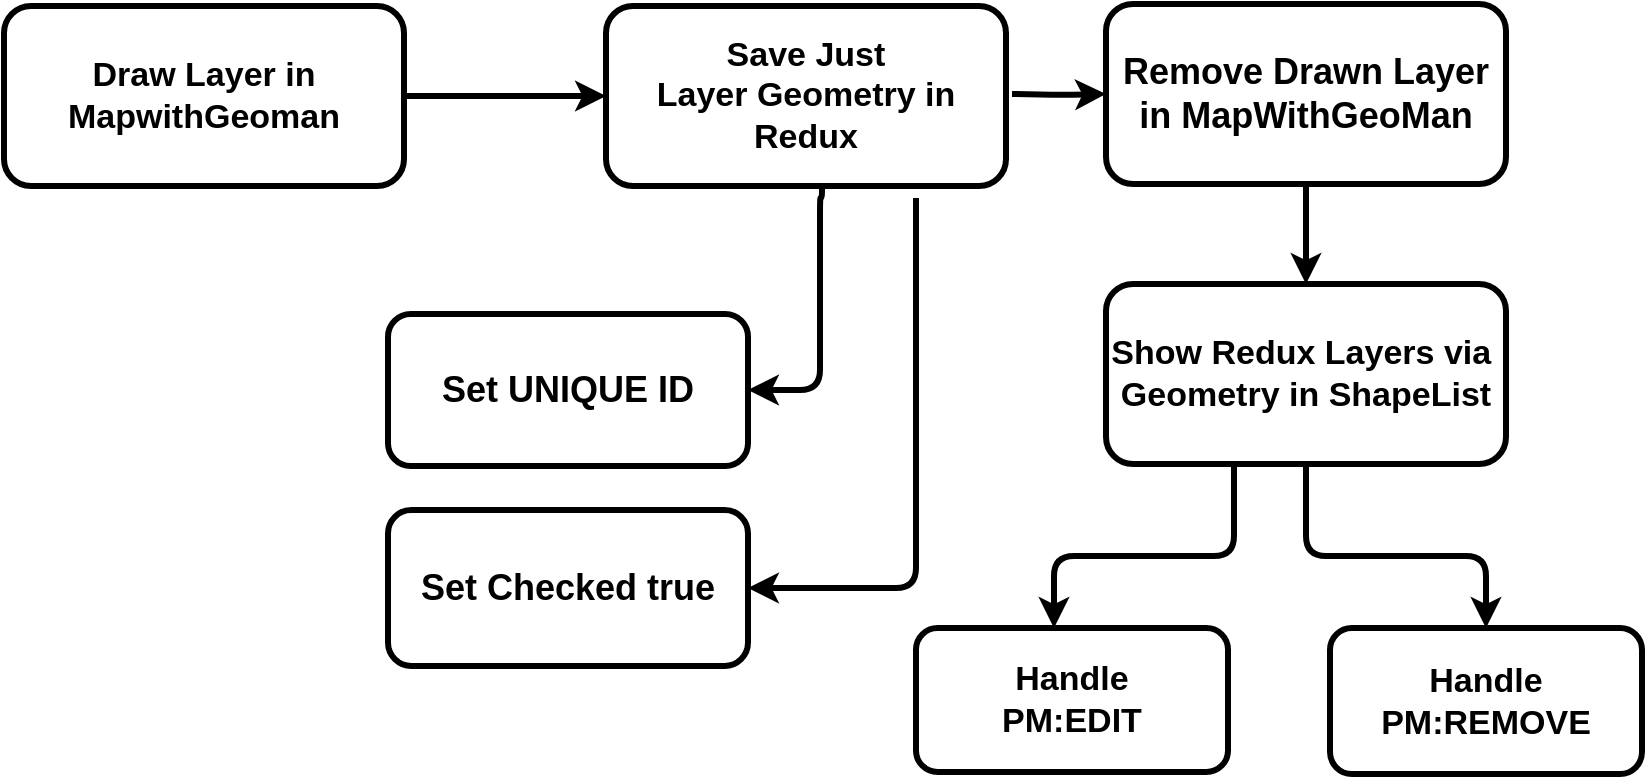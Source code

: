 <mxfile version="14.7.2" type="github">
  <diagram id="BDgXLLoh-gGxEVWbZGpa" name="Page-1">
    <mxGraphModel dx="1102" dy="586" grid="1" gridSize="12" guides="1" tooltips="1" connect="1" arrows="1" fold="1" page="1" pageScale="1" pageWidth="850" pageHeight="1100" math="0" shadow="0">
      <root>
        <mxCell id="0" />
        <mxCell id="1" parent="0" />
        <mxCell id="56krN9JtWcQovuQ4WFig-12" value="" style="edgeStyle=orthogonalEdgeStyle;curved=0;rounded=1;sketch=0;orthogonalLoop=1;jettySize=auto;html=1;strokeWidth=3;" edge="1" parent="1" source="56krN9JtWcQovuQ4WFig-3" target="56krN9JtWcQovuQ4WFig-6">
          <mxGeometry relative="1" as="geometry" />
        </mxCell>
        <mxCell id="56krN9JtWcQovuQ4WFig-3" value="Remove Drawn Layer in MapWithGeoMan" style="rounded=1;whiteSpace=wrap;html=1;sketch=0;strokeWidth=3;fontSize=18;fontStyle=1;" vertex="1" parent="1">
          <mxGeometry x="575" y="59" width="200" height="90" as="geometry" />
        </mxCell>
        <mxCell id="56krN9JtWcQovuQ4WFig-11" value="" style="edgeStyle=orthogonalEdgeStyle;curved=0;rounded=1;sketch=0;orthogonalLoop=1;jettySize=auto;html=1;fontStyle=0;fontSize=14;spacing=3;strokeWidth=3;" edge="1" parent="1" target="56krN9JtWcQovuQ4WFig-3">
          <mxGeometry relative="1" as="geometry">
            <mxPoint x="528" y="104" as="sourcePoint" />
          </mxGeometry>
        </mxCell>
        <mxCell id="56krN9JtWcQovuQ4WFig-5" value="Save Just &lt;br style=&quot;font-size: 17px;&quot;&gt;Layer Geometry in Redux" style="rounded=1;whiteSpace=wrap;html=1;strokeWidth=3;shadow=0;fontSize=17;fontStyle=1;" vertex="1" parent="1">
          <mxGeometry x="325" y="60" width="200" height="90" as="geometry" />
        </mxCell>
        <mxCell id="56krN9JtWcQovuQ4WFig-23" value="" style="edgeStyle=orthogonalEdgeStyle;curved=0;rounded=1;sketch=0;orthogonalLoop=1;jettySize=auto;html=1;fontSize=18;strokeWidth=3;" edge="1" parent="1" source="56krN9JtWcQovuQ4WFig-6" target="56krN9JtWcQovuQ4WFig-22">
          <mxGeometry relative="1" as="geometry">
            <Array as="points">
              <mxPoint x="675" y="335" />
              <mxPoint x="765" y="335" />
            </Array>
          </mxGeometry>
        </mxCell>
        <mxCell id="56krN9JtWcQovuQ4WFig-25" value="" style="edgeStyle=orthogonalEdgeStyle;curved=0;rounded=1;sketch=0;orthogonalLoop=1;jettySize=auto;html=1;fontSize=18;strokeWidth=3;" edge="1" parent="1" source="56krN9JtWcQovuQ4WFig-6">
          <mxGeometry relative="1" as="geometry">
            <mxPoint x="549" y="371" as="targetPoint" />
            <Array as="points">
              <mxPoint x="639" y="335" />
              <mxPoint x="549" y="335" />
            </Array>
          </mxGeometry>
        </mxCell>
        <mxCell id="56krN9JtWcQovuQ4WFig-6" value="Show Redux Layers via&amp;nbsp;&lt;br style=&quot;font-size: 17px;&quot;&gt;Geometry in ShapeList" style="rounded=1;whiteSpace=wrap;html=1;strokeWidth=3;shadow=0;fontStyle=1;fontSize=17;" vertex="1" parent="1">
          <mxGeometry x="575" y="199" width="200" height="90" as="geometry" />
        </mxCell>
        <mxCell id="56krN9JtWcQovuQ4WFig-30" value="" style="edgeStyle=orthogonalEdgeStyle;curved=0;rounded=1;sketch=0;orthogonalLoop=1;jettySize=auto;html=1;fontSize=14;strokeWidth=3;" edge="1" parent="1" source="56krN9JtWcQovuQ4WFig-8" target="56krN9JtWcQovuQ4WFig-5">
          <mxGeometry relative="1" as="geometry" />
        </mxCell>
        <mxCell id="56krN9JtWcQovuQ4WFig-8" value="Draw Layer in MapwithGeoman" style="rounded=1;whiteSpace=wrap;html=1;strokeWidth=3;shadow=0;fontSize=17;fontStyle=1;" vertex="1" parent="1">
          <mxGeometry x="24" y="60" width="200" height="90" as="geometry" />
        </mxCell>
        <mxCell id="56krN9JtWcQovuQ4WFig-21" style="edgeStyle=orthogonalEdgeStyle;curved=0;rounded=1;sketch=0;orthogonalLoop=1;jettySize=auto;html=1;fontSize=17;strokeWidth=3;exitX=0.54;exitY=1;exitDx=0;exitDy=0;exitPerimeter=0;" edge="1" parent="1" source="56krN9JtWcQovuQ4WFig-5" target="56krN9JtWcQovuQ4WFig-19">
          <mxGeometry relative="1" as="geometry">
            <mxPoint x="384" y="156" as="sourcePoint" />
            <Array as="points">
              <mxPoint x="433" y="156" />
              <mxPoint x="432" y="156" />
              <mxPoint x="432" y="252" />
            </Array>
          </mxGeometry>
        </mxCell>
        <mxCell id="56krN9JtWcQovuQ4WFig-19" value="Set UNIQUE ID" style="rounded=1;whiteSpace=wrap;html=1;sketch=0;fontSize=18;fontStyle=1;strokeWidth=3;" vertex="1" parent="1">
          <mxGeometry x="216" y="214" width="180" height="76" as="geometry" />
        </mxCell>
        <mxCell id="56krN9JtWcQovuQ4WFig-22" value="Handle&lt;br&gt;PM:REMOVE" style="whiteSpace=wrap;html=1;rounded=1;shadow=0;fontSize=17;fontStyle=1;strokeWidth=3;" vertex="1" parent="1">
          <mxGeometry x="687" y="371" width="156" height="73" as="geometry" />
        </mxCell>
        <mxCell id="56krN9JtWcQovuQ4WFig-24" value="Handle&lt;br&gt;PM:EDIT" style="whiteSpace=wrap;html=1;rounded=1;shadow=0;fontSize=17;fontStyle=1;strokeWidth=3;" vertex="1" parent="1">
          <mxGeometry x="480" y="371" width="156" height="72" as="geometry" />
        </mxCell>
        <mxCell id="56krN9JtWcQovuQ4WFig-28" value="" style="edgeStyle=orthogonalEdgeStyle;curved=0;rounded=1;sketch=0;orthogonalLoop=1;jettySize=auto;html=1;fontSize=18;strokeWidth=3;" edge="1" parent="1" target="56krN9JtWcQovuQ4WFig-26">
          <mxGeometry relative="1" as="geometry">
            <mxPoint x="480" y="156" as="sourcePoint" />
            <Array as="points">
              <mxPoint x="480" y="351" />
            </Array>
          </mxGeometry>
        </mxCell>
        <mxCell id="56krN9JtWcQovuQ4WFig-26" value="Set Checked true" style="rounded=1;whiteSpace=wrap;html=1;sketch=0;fontSize=18;strokeWidth=3;fontStyle=1" vertex="1" parent="1">
          <mxGeometry x="216" y="312" width="180" height="78" as="geometry" />
        </mxCell>
      </root>
    </mxGraphModel>
  </diagram>
</mxfile>
